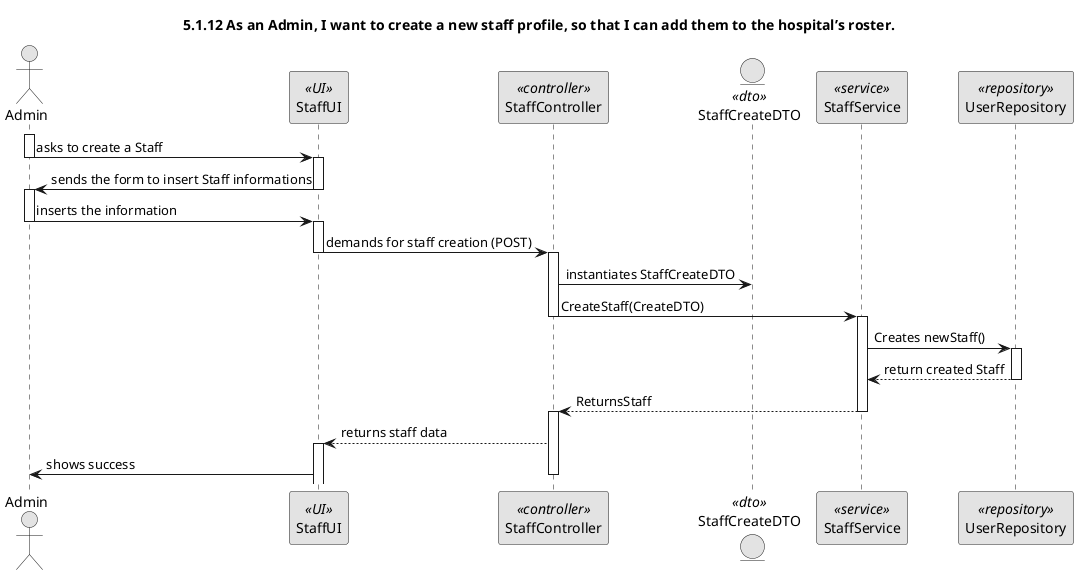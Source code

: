 ﻿@startuml
skinparam monochrome true
skinparam packageStyle rectangle
skinparam shadowing false

title 5.1.12 As an Admin, I want to create a new staff profile, so that I can add them to the hospital’s roster.

actor "Admin" as Admin
participant "StaffUI" as UI <<UI>>
participant "StaffController" as Controller <<controller>>
entity "StaffCreateDTO" as CreateDTO <<dto>>
participant "StaffService" as Service <<service>>
participant "UserRepository" as Repo <<repository>>


activate Admin
    Admin -> UI : asks to create a Staff
    deactivate Admin
    activate UI
            UI -> Admin : sends the form to insert Staff informations
    deactivate UI
    activate Admin
            Admin -> UI : inserts the information
            deactivate Admin
    activate UI
UI -> Controller: demands for staff creation (POST)
deactivate UI
activate Controller
    Controller -> CreateDTO: instantiates StaffCreateDTO
    Controller -> Service: CreateStaff(CreateDTO)
    deactivate Controller
    activate Service

        Service -> Repo: Creates newStaff()
        activate Repo
        Repo --> Service: return created Staff 
        deactivate Repo
        Service --> Controller : ReturnsStaff
        deactivate Service
        activate Controller
        
        
Controller --> UI: returns staff data
activate UI
UI->Admin : shows success
deactivate Controller

@enduml